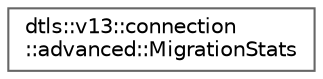 digraph "Graphical Class Hierarchy"
{
 // LATEX_PDF_SIZE
  bgcolor="transparent";
  edge [fontname=Helvetica,fontsize=10,labelfontname=Helvetica,labelfontsize=10];
  node [fontname=Helvetica,fontsize=10,shape=box,height=0.2,width=0.4];
  rankdir="LR";
  Node0 [id="Node000000",label="dtls::v13::connection\l::advanced::MigrationStats",height=0.2,width=0.4,color="grey40", fillcolor="white", style="filled",URL="$structdtls_1_1v13_1_1connection_1_1advanced_1_1MigrationStats.html",tooltip="Migration statistics structure."];
}
